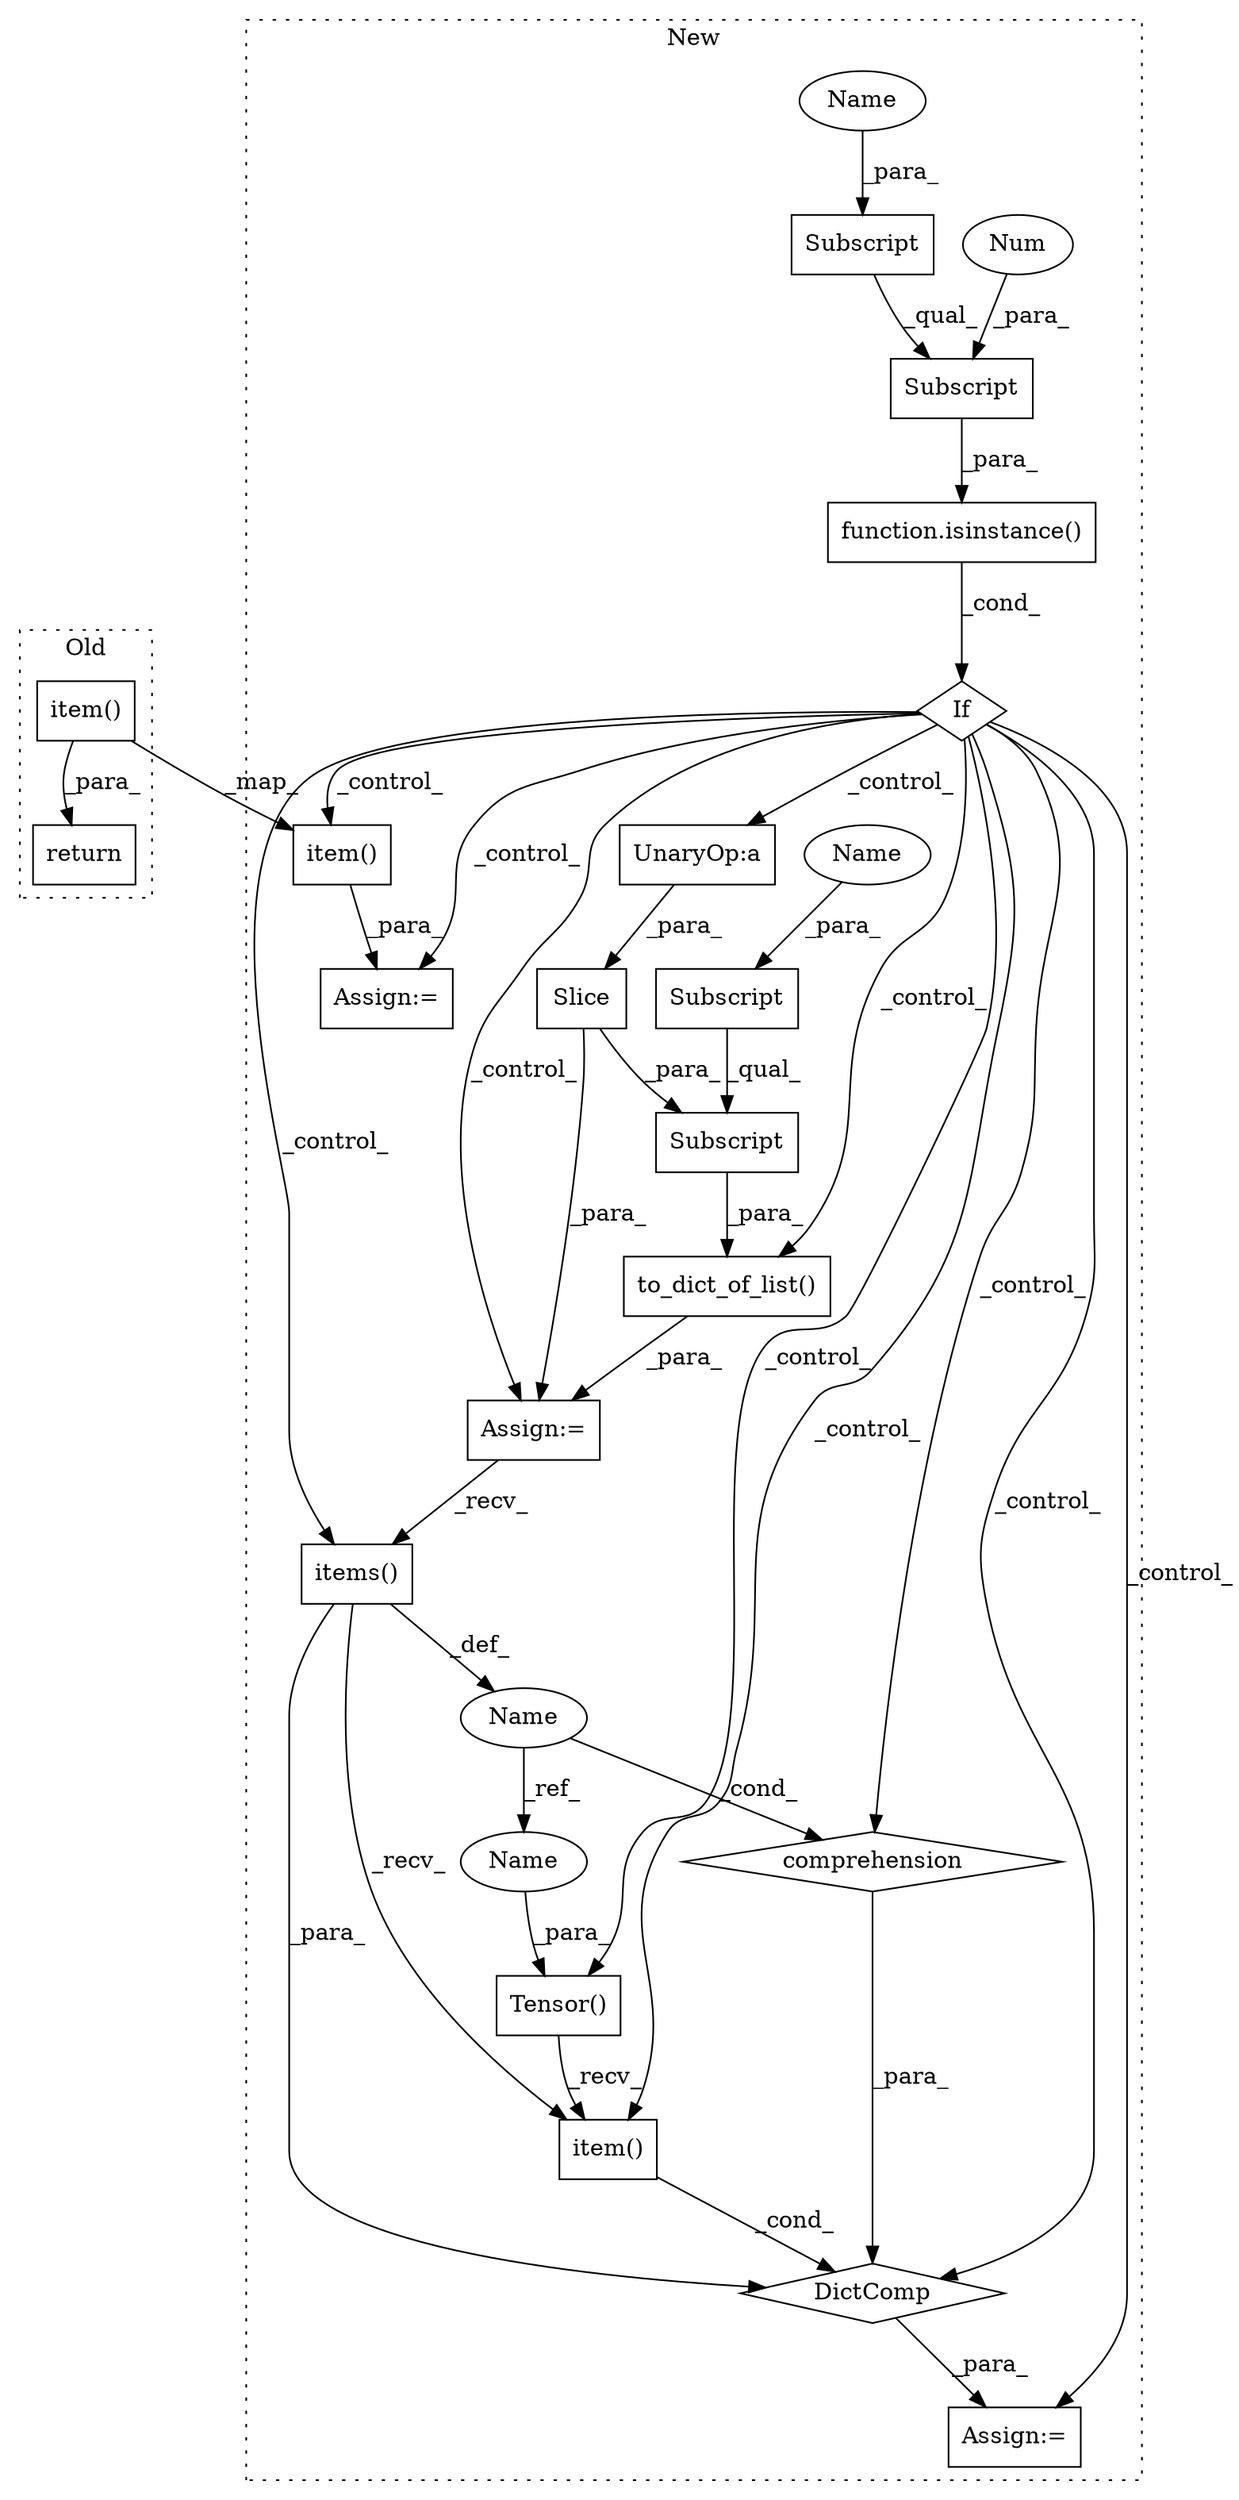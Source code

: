 digraph G {
subgraph cluster0 {
1 [label="return" a="93" s="4035" l="7" shape="box"];
20 [label="item()" a="75" s="4042" l="57" shape="box"];
label = "Old";
style="dotted";
}
subgraph cluster1 {
2 [label="to_dict_of_list()" a="75" s="4620,4673" l="23,1" shape="box"];
3 [label="If" a="96" s="4560" l="3" shape="diamond"];
4 [label="UnaryOp:a" a="61" s="4659" l="12" shape="box"];
5 [label="Subscript" a="63" s="4643,0" l="30,0" shape="box"];
6 [label="items()" a="75" s="4738" l="12" shape="box"];
7 [label="Subscript" a="63" s="4643,0" l="15,0" shape="box"];
8 [label="comprehension" a="45" s="4726" l="3" shape="diamond"];
9 [label="Name" a="87" s="4733" l="1" shape="ellipse"];
10 [label="Tensor()" a="75" s="4697,4711" l="13,1" shape="box"];
11 [label="Subscript" a="63" s="4574,0" l="15,0" shape="box"];
12 [label="DictComp" a="84" s="4693" l="58" shape="diamond"];
13 [label="Subscript" a="63" s="4574,0" l="18,0" shape="box"];
14 [label="Slice" a="80" s="4659" l="13" shape="box"];
15 [label="function.isinstance()" a="75" s="4563,4598" l="11,1" shape="box"];
16 [label="Num" a="76" s="4590" l="1" shape="ellipse"];
17 [label="Assign:=" a="68" s="4617" l="3" shape="box"];
18 [label="Assign:=" a="68" s="4690" l="3" shape="box"];
19 [label="item()" a="75" s="4784" l="57" shape="box"];
21 [label="Assign:=" a="68" s="4781" l="3" shape="box"];
22 [label="item()" a="75" s="4697" l="28" shape="box"];
23 [label="Name" a="87" s="4585" l="3" shape="ellipse"];
24 [label="Name" a="87" s="4654" l="3" shape="ellipse"];
25 [label="Name" a="87" s="4710" l="1" shape="ellipse"];
label = "New";
style="dotted";
}
2 -> 17 [label="_para_"];
3 -> 6 [label="_control_"];
3 -> 10 [label="_control_"];
3 -> 22 [label="_control_"];
3 -> 12 [label="_control_"];
3 -> 2 [label="_control_"];
3 -> 17 [label="_control_"];
3 -> 4 [label="_control_"];
3 -> 18 [label="_control_"];
3 -> 19 [label="_control_"];
3 -> 21 [label="_control_"];
3 -> 8 [label="_control_"];
4 -> 14 [label="_para_"];
5 -> 2 [label="_para_"];
6 -> 22 [label="_recv_"];
6 -> 9 [label="_def_"];
6 -> 12 [label="_para_"];
7 -> 5 [label="_qual_"];
8 -> 12 [label="_para_"];
9 -> 25 [label="_ref_"];
9 -> 8 [label="_cond_"];
10 -> 22 [label="_recv_"];
11 -> 13 [label="_qual_"];
12 -> 18 [label="_para_"];
13 -> 15 [label="_para_"];
14 -> 17 [label="_para_"];
14 -> 5 [label="_para_"];
15 -> 3 [label="_cond_"];
16 -> 13 [label="_para_"];
17 -> 6 [label="_recv_"];
19 -> 21 [label="_para_"];
20 -> 19 [label="_map_"];
20 -> 1 [label="_para_"];
22 -> 12 [label="_cond_"];
23 -> 11 [label="_para_"];
24 -> 7 [label="_para_"];
25 -> 10 [label="_para_"];
}